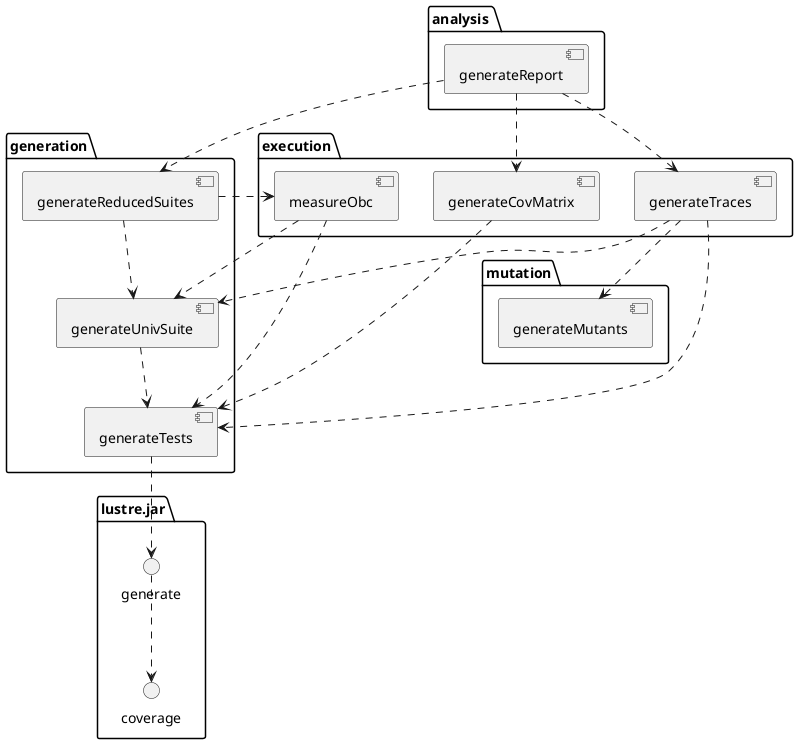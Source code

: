 @startuml

package "lustre.jar" {
    interface coverage
    interface generate
}

package "mutation" {
    [generateMutants]
}

package "generation" {
    [generateTests] 
    [generateTests] 
    [generateUnivSuite] 
    [generateReducedSuites]
}

package "execution" {
    [measureObc] 
    [generateCovMatrix] 
    [generateTraces] 
}

package "analysis " {
    [generateReport]
}

[generateReducedSuites] ..> [measureObc]
[generateReducedSuites] ..> [generateUnivSuite]

[generateReport] ..> [generateCovMatrix]
[generateReport] ..> [generateReducedSuites]
[generateReport] ..> [generateTraces]

[measureObc] ..> [generateTests]
[measureObc] ..> [generateUnivSuite]

[generateUnivSuite] ..> [generateTests]

[generateCovMatrix] ..> [generateTests]

[generateTraces] ..> [generateMutants]
[generateTraces] ..> [generateTests]
[generateTraces] ..> [generateUnivSuite]
generate ..> coverage
[generateTests] ..> generate

@enduml

